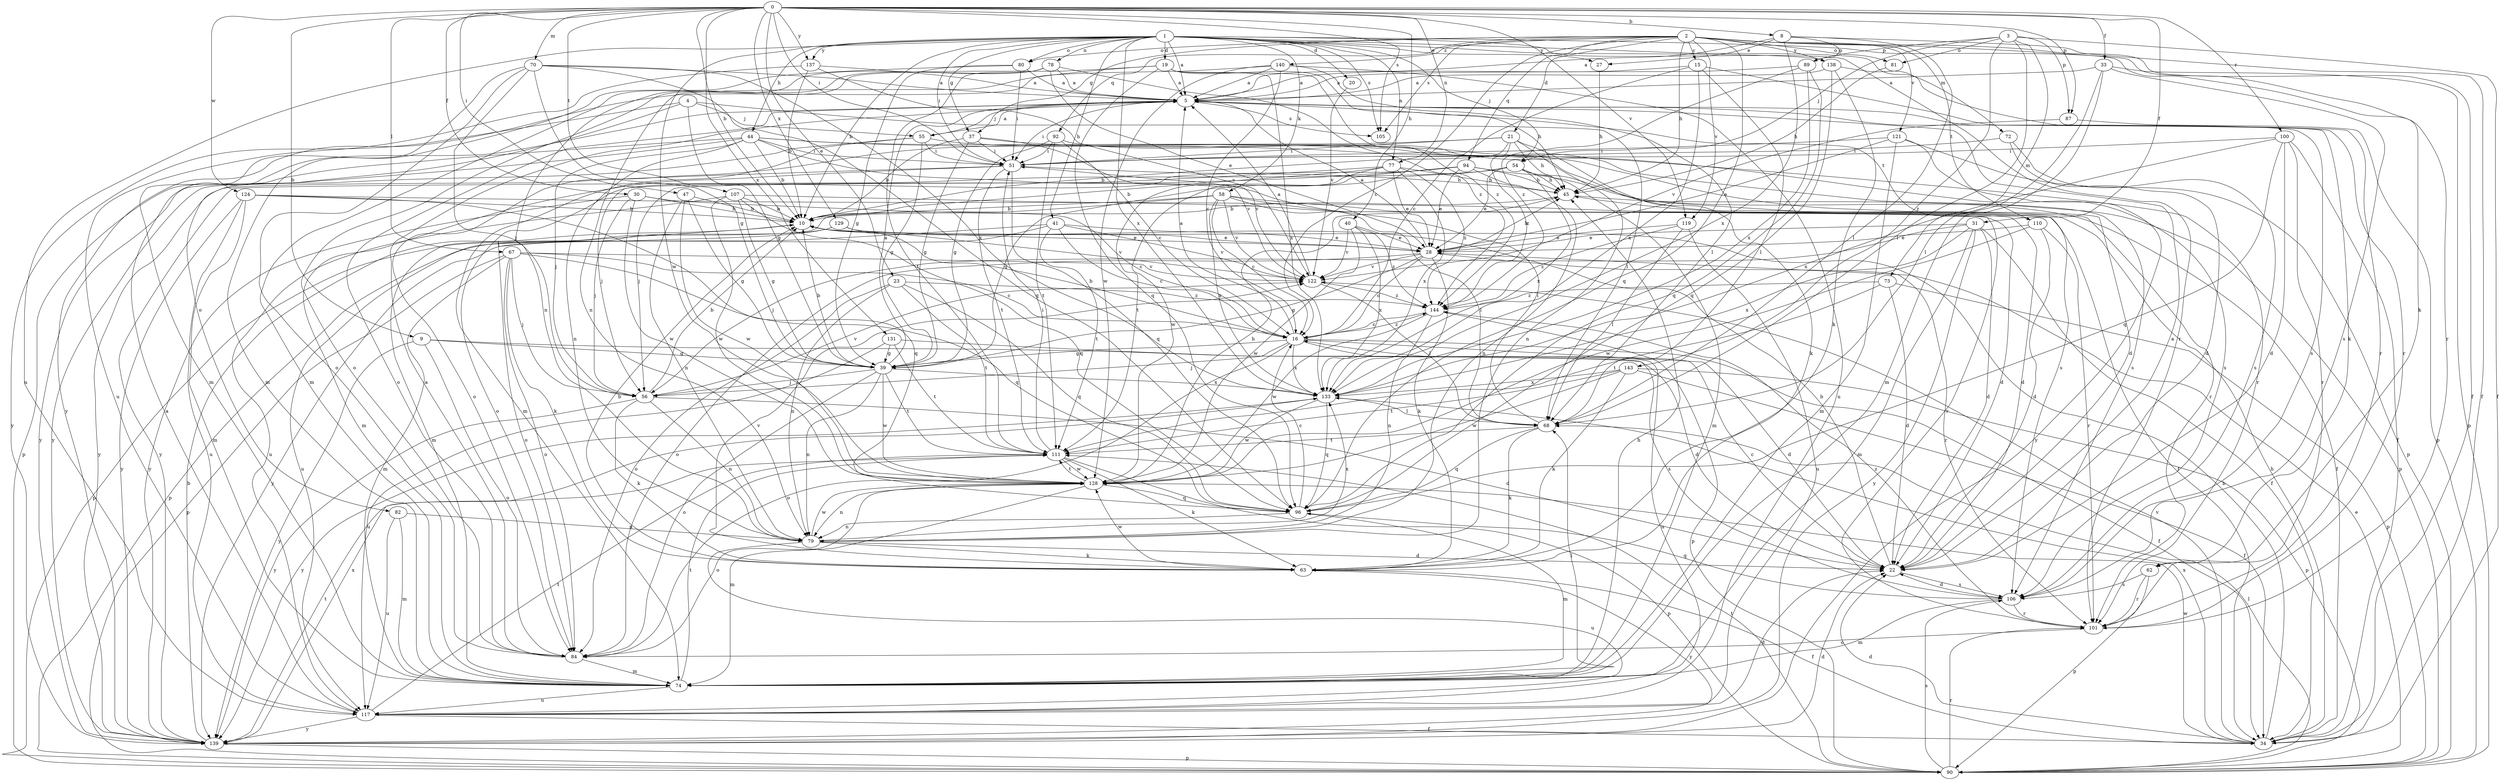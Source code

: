 strict digraph  {
0;
1;
2;
3;
4;
5;
8;
9;
10;
15;
16;
19;
20;
21;
22;
23;
27;
28;
30;
31;
33;
34;
37;
39;
40;
41;
44;
45;
47;
51;
54;
55;
56;
58;
62;
63;
67;
68;
70;
72;
73;
74;
77;
78;
79;
80;
81;
82;
84;
87;
89;
90;
92;
94;
96;
100;
101;
105;
106;
107;
110;
111;
117;
119;
121;
122;
124;
128;
129;
131;
133;
137;
138;
139;
140;
143;
144;
0 -> 8  [label=b];
0 -> 9  [label=b];
0 -> 10  [label=b];
0 -> 23  [label=e];
0 -> 30  [label=f];
0 -> 31  [label=f];
0 -> 33  [label=f];
0 -> 40  [label=h];
0 -> 47  [label=i];
0 -> 51  [label=i];
0 -> 67  [label=l];
0 -> 70  [label=m];
0 -> 77  [label=n];
0 -> 87  [label=p];
0 -> 100  [label=r];
0 -> 105  [label=s];
0 -> 107  [label=t];
0 -> 119  [label=v];
0 -> 124  [label=w];
0 -> 129  [label=x];
0 -> 131  [label=x];
0 -> 137  [label=y];
1 -> 5  [label=a];
1 -> 10  [label=b];
1 -> 19  [label=d];
1 -> 20  [label=d];
1 -> 27  [label=e];
1 -> 37  [label=g];
1 -> 41  [label=h];
1 -> 44  [label=h];
1 -> 51  [label=i];
1 -> 54  [label=j];
1 -> 58  [label=k];
1 -> 62  [label=k];
1 -> 72  [label=m];
1 -> 77  [label=n];
1 -> 78  [label=n];
1 -> 80  [label=o];
1 -> 101  [label=r];
1 -> 105  [label=s];
1 -> 117  [label=u];
1 -> 128  [label=w];
1 -> 133  [label=x];
1 -> 137  [label=y];
1 -> 138  [label=y];
2 -> 15  [label=c];
2 -> 16  [label=c];
2 -> 21  [label=d];
2 -> 34  [label=f];
2 -> 37  [label=g];
2 -> 45  [label=h];
2 -> 80  [label=o];
2 -> 81  [label=o];
2 -> 92  [label=q];
2 -> 94  [label=q];
2 -> 96  [label=q];
2 -> 101  [label=r];
2 -> 105  [label=s];
2 -> 110  [label=t];
2 -> 119  [label=v];
2 -> 121  [label=v];
2 -> 138  [label=y];
2 -> 140  [label=z];
3 -> 34  [label=f];
3 -> 54  [label=j];
3 -> 68  [label=l];
3 -> 73  [label=m];
3 -> 81  [label=o];
3 -> 87  [label=p];
3 -> 89  [label=p];
3 -> 143  [label=z];
4 -> 39  [label=g];
4 -> 55  [label=j];
4 -> 68  [label=l];
4 -> 82  [label=o];
4 -> 139  [label=y];
5 -> 51  [label=i];
5 -> 55  [label=j];
5 -> 62  [label=k];
5 -> 84  [label=o];
5 -> 105  [label=s];
5 -> 106  [label=s];
5 -> 110  [label=t];
8 -> 5  [label=a];
8 -> 27  [label=e];
8 -> 34  [label=f];
8 -> 68  [label=l];
8 -> 89  [label=p];
8 -> 133  [label=x];
9 -> 22  [label=d];
9 -> 39  [label=g];
9 -> 84  [label=o];
9 -> 139  [label=y];
10 -> 28  [label=e];
10 -> 84  [label=o];
15 -> 5  [label=a];
15 -> 16  [label=c];
15 -> 68  [label=l];
15 -> 101  [label=r];
15 -> 133  [label=x];
16 -> 5  [label=a];
16 -> 10  [label=b];
16 -> 22  [label=d];
16 -> 34  [label=f];
16 -> 39  [label=g];
16 -> 56  [label=j];
16 -> 84  [label=o];
16 -> 117  [label=u];
16 -> 133  [label=x];
16 -> 144  [label=z];
19 -> 5  [label=a];
19 -> 45  [label=h];
19 -> 79  [label=n];
19 -> 84  [label=o];
19 -> 96  [label=q];
19 -> 133  [label=x];
19 -> 144  [label=z];
20 -> 122  [label=v];
21 -> 10  [label=b];
21 -> 45  [label=h];
21 -> 51  [label=i];
21 -> 63  [label=k];
21 -> 79  [label=n];
21 -> 84  [label=o];
21 -> 144  [label=z];
22 -> 5  [label=a];
22 -> 10  [label=b];
22 -> 16  [label=c];
22 -> 106  [label=s];
23 -> 79  [label=n];
23 -> 84  [label=o];
23 -> 96  [label=q];
23 -> 111  [label=t];
23 -> 144  [label=z];
27 -> 45  [label=h];
28 -> 5  [label=a];
28 -> 16  [label=c];
28 -> 39  [label=g];
28 -> 45  [label=h];
28 -> 63  [label=k];
28 -> 84  [label=o];
28 -> 101  [label=r];
28 -> 122  [label=v];
30 -> 10  [label=b];
30 -> 16  [label=c];
30 -> 56  [label=j];
30 -> 128  [label=w];
30 -> 139  [label=y];
31 -> 22  [label=d];
31 -> 28  [label=e];
31 -> 34  [label=f];
31 -> 56  [label=j];
31 -> 74  [label=m];
31 -> 133  [label=x];
31 -> 139  [label=y];
33 -> 5  [label=a];
33 -> 68  [label=l];
33 -> 74  [label=m];
33 -> 90  [label=p];
33 -> 106  [label=s];
34 -> 10  [label=b];
34 -> 22  [label=d];
34 -> 45  [label=h];
34 -> 122  [label=v];
34 -> 128  [label=w];
34 -> 133  [label=x];
37 -> 10  [label=b];
37 -> 39  [label=g];
37 -> 51  [label=i];
37 -> 101  [label=r];
37 -> 122  [label=v];
39 -> 5  [label=a];
39 -> 10  [label=b];
39 -> 56  [label=j];
39 -> 79  [label=n];
39 -> 84  [label=o];
39 -> 111  [label=t];
39 -> 128  [label=w];
39 -> 133  [label=x];
40 -> 28  [label=e];
40 -> 122  [label=v];
40 -> 128  [label=w];
40 -> 133  [label=x];
40 -> 144  [label=z];
41 -> 16  [label=c];
41 -> 28  [label=e];
41 -> 90  [label=p];
41 -> 111  [label=t];
41 -> 122  [label=v];
41 -> 139  [label=y];
44 -> 10  [label=b];
44 -> 22  [label=d];
44 -> 51  [label=i];
44 -> 56  [label=j];
44 -> 79  [label=n];
44 -> 90  [label=p];
44 -> 106  [label=s];
44 -> 122  [label=v];
44 -> 139  [label=y];
45 -> 10  [label=b];
45 -> 34  [label=f];
47 -> 10  [label=b];
47 -> 39  [label=g];
47 -> 79  [label=n];
47 -> 128  [label=w];
51 -> 45  [label=h];
51 -> 74  [label=m];
51 -> 96  [label=q];
51 -> 111  [label=t];
51 -> 139  [label=y];
54 -> 28  [label=e];
54 -> 39  [label=g];
54 -> 45  [label=h];
54 -> 74  [label=m];
54 -> 101  [label=r];
54 -> 133  [label=x];
54 -> 139  [label=y];
55 -> 5  [label=a];
55 -> 39  [label=g];
55 -> 51  [label=i];
55 -> 74  [label=m];
55 -> 106  [label=s];
55 -> 139  [label=y];
56 -> 10  [label=b];
56 -> 22  [label=d];
56 -> 63  [label=k];
56 -> 79  [label=n];
56 -> 122  [label=v];
56 -> 139  [label=y];
58 -> 10  [label=b];
58 -> 16  [label=c];
58 -> 22  [label=d];
58 -> 68  [label=l];
58 -> 74  [label=m];
58 -> 101  [label=r];
58 -> 122  [label=v];
58 -> 133  [label=x];
62 -> 90  [label=p];
62 -> 101  [label=r];
62 -> 106  [label=s];
63 -> 10  [label=b];
63 -> 34  [label=f];
63 -> 122  [label=v];
63 -> 128  [label=w];
63 -> 139  [label=y];
67 -> 16  [label=c];
67 -> 56  [label=j];
67 -> 63  [label=k];
67 -> 74  [label=m];
67 -> 84  [label=o];
67 -> 90  [label=p];
67 -> 96  [label=q];
67 -> 122  [label=v];
68 -> 51  [label=i];
68 -> 63  [label=k];
68 -> 96  [label=q];
68 -> 111  [label=t];
70 -> 5  [label=a];
70 -> 39  [label=g];
70 -> 56  [label=j];
70 -> 74  [label=m];
70 -> 84  [label=o];
70 -> 96  [label=q];
70 -> 133  [label=x];
72 -> 22  [label=d];
72 -> 51  [label=i];
72 -> 106  [label=s];
73 -> 22  [label=d];
73 -> 90  [label=p];
73 -> 111  [label=t];
73 -> 144  [label=z];
74 -> 45  [label=h];
74 -> 68  [label=l];
74 -> 111  [label=t];
74 -> 117  [label=u];
77 -> 10  [label=b];
77 -> 28  [label=e];
77 -> 45  [label=h];
77 -> 56  [label=j];
77 -> 111  [label=t];
77 -> 133  [label=x];
77 -> 144  [label=z];
78 -> 5  [label=a];
78 -> 28  [label=e];
78 -> 74  [label=m];
78 -> 79  [label=n];
78 -> 111  [label=t];
78 -> 144  [label=z];
79 -> 22  [label=d];
79 -> 63  [label=k];
79 -> 117  [label=u];
79 -> 128  [label=w];
79 -> 133  [label=x];
80 -> 5  [label=a];
80 -> 39  [label=g];
80 -> 51  [label=i];
80 -> 74  [label=m];
81 -> 45  [label=h];
82 -> 74  [label=m];
82 -> 79  [label=n];
82 -> 117  [label=u];
84 -> 5  [label=a];
84 -> 74  [label=m];
87 -> 90  [label=p];
87 -> 122  [label=v];
89 -> 5  [label=a];
89 -> 96  [label=q];
89 -> 133  [label=x];
89 -> 144  [label=z];
90 -> 28  [label=e];
90 -> 68  [label=l];
90 -> 101  [label=r];
90 -> 106  [label=s];
90 -> 111  [label=t];
92 -> 16  [label=c];
92 -> 39  [label=g];
92 -> 51  [label=i];
92 -> 106  [label=s];
92 -> 111  [label=t];
94 -> 28  [label=e];
94 -> 45  [label=h];
94 -> 56  [label=j];
94 -> 79  [label=n];
94 -> 84  [label=o];
94 -> 90  [label=p];
94 -> 128  [label=w];
96 -> 16  [label=c];
96 -> 74  [label=m];
96 -> 79  [label=n];
100 -> 22  [label=d];
100 -> 34  [label=f];
100 -> 51  [label=i];
100 -> 96  [label=q];
100 -> 101  [label=r];
100 -> 133  [label=x];
101 -> 84  [label=o];
101 -> 144  [label=z];
106 -> 22  [label=d];
106 -> 74  [label=m];
106 -> 96  [label=q];
106 -> 101  [label=r];
107 -> 10  [label=b];
107 -> 22  [label=d];
107 -> 39  [label=g];
107 -> 96  [label=q];
107 -> 117  [label=u];
107 -> 128  [label=w];
110 -> 22  [label=d];
110 -> 28  [label=e];
110 -> 101  [label=r];
110 -> 128  [label=w];
111 -> 51  [label=i];
111 -> 63  [label=k];
111 -> 90  [label=p];
111 -> 128  [label=w];
117 -> 5  [label=a];
117 -> 22  [label=d];
117 -> 34  [label=f];
117 -> 111  [label=t];
117 -> 139  [label=y];
119 -> 28  [label=e];
119 -> 68  [label=l];
119 -> 117  [label=u];
119 -> 144  [label=z];
121 -> 28  [label=e];
121 -> 51  [label=i];
121 -> 74  [label=m];
121 -> 90  [label=p];
121 -> 139  [label=y];
122 -> 5  [label=a];
122 -> 68  [label=l];
122 -> 144  [label=z];
124 -> 10  [label=b];
124 -> 34  [label=f];
124 -> 74  [label=m];
124 -> 96  [label=q];
124 -> 117  [label=u];
124 -> 139  [label=y];
128 -> 45  [label=h];
128 -> 74  [label=m];
128 -> 79  [label=n];
128 -> 84  [label=o];
128 -> 96  [label=q];
128 -> 111  [label=t];
129 -> 28  [label=e];
129 -> 90  [label=p];
129 -> 117  [label=u];
129 -> 122  [label=v];
131 -> 39  [label=g];
131 -> 106  [label=s];
131 -> 111  [label=t];
131 -> 117  [label=u];
133 -> 68  [label=l];
133 -> 96  [label=q];
133 -> 128  [label=w];
133 -> 139  [label=y];
137 -> 5  [label=a];
137 -> 10  [label=b];
137 -> 117  [label=u];
137 -> 122  [label=v];
138 -> 5  [label=a];
138 -> 63  [label=k];
138 -> 96  [label=q];
138 -> 101  [label=r];
139 -> 10  [label=b];
139 -> 22  [label=d];
139 -> 90  [label=p];
139 -> 111  [label=t];
139 -> 133  [label=x];
140 -> 5  [label=a];
140 -> 16  [label=c];
140 -> 68  [label=l];
140 -> 117  [label=u];
140 -> 128  [label=w];
140 -> 139  [label=y];
143 -> 34  [label=f];
143 -> 63  [label=k];
143 -> 90  [label=p];
143 -> 111  [label=t];
143 -> 128  [label=w];
143 -> 133  [label=x];
144 -> 16  [label=c];
144 -> 79  [label=n];
144 -> 90  [label=p];
144 -> 128  [label=w];
}
